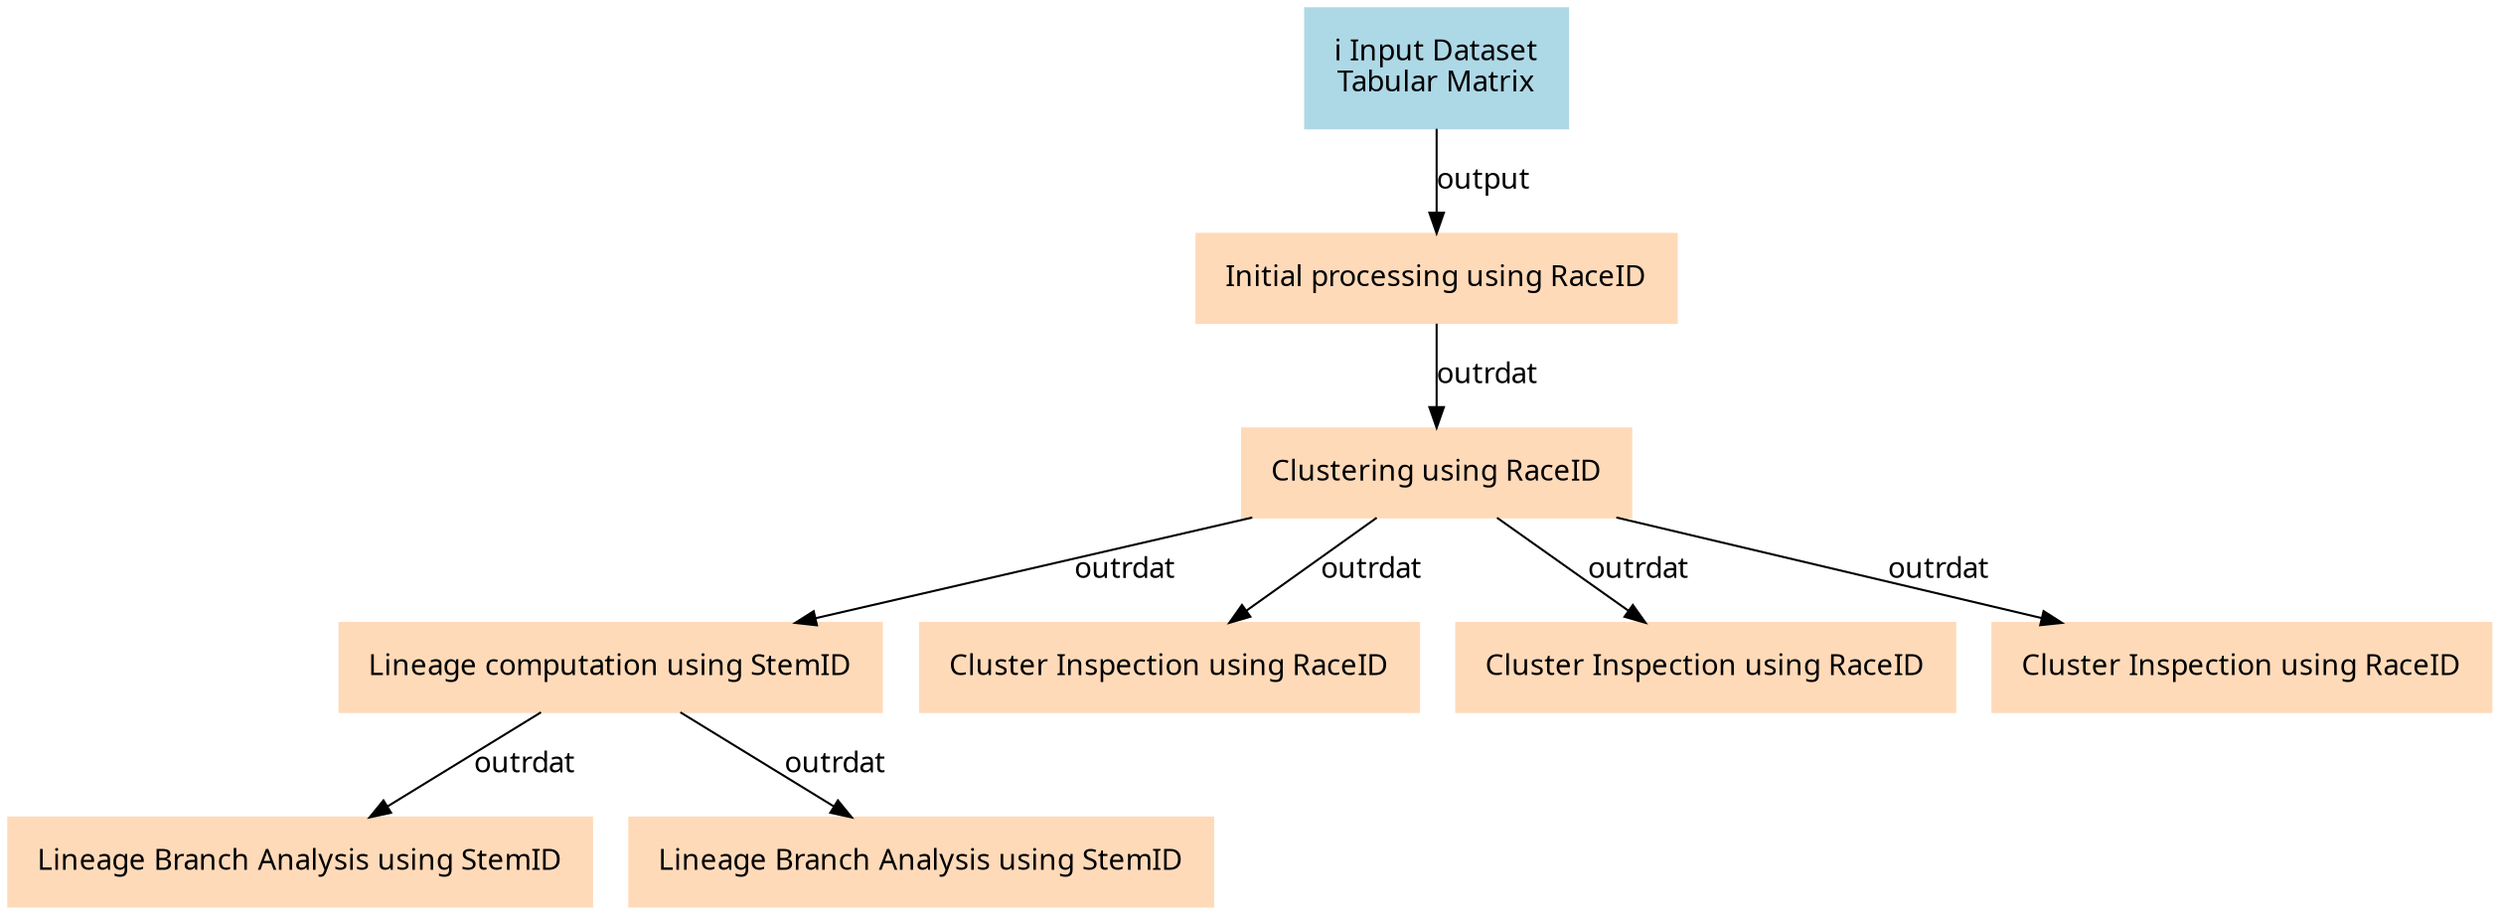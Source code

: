 digraph main {
  node [fontname="Atkinson Hyperlegible", shape=box, color=white,style=filled,color=peachpuff,margin="0.2,0.2"];
  edge [fontname="Atkinson Hyperlegible"];
  0[color=lightblue,label="ℹ️ Input Dataset\nTabular Matrix"]
  1[label="Initial processing using RaceID"]
  0 -> 1 [label="output"]
  2[label="Clustering using RaceID"]
  1 -> 2 [label="outrdat"]
  3[label="Lineage computation using StemID"]
  2 -> 3 [label="outrdat"]
  4[label="Cluster Inspection using RaceID"]
  2 -> 4 [label="outrdat"]
  5[label="Cluster Inspection using RaceID"]
  2 -> 5 [label="outrdat"]
  6[label="Cluster Inspection using RaceID"]
  2 -> 6 [label="outrdat"]
  7[label="Lineage Branch Analysis using StemID"]
  3 -> 7 [label="outrdat"]
  8[label="Lineage Branch Analysis using StemID"]
  3 -> 8 [label="outrdat"]
}